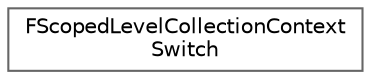 digraph "Graphical Class Hierarchy"
{
 // INTERACTIVE_SVG=YES
 // LATEX_PDF_SIZE
  bgcolor="transparent";
  edge [fontname=Helvetica,fontsize=10,labelfontname=Helvetica,labelfontsize=10];
  node [fontname=Helvetica,fontsize=10,shape=box,height=0.2,width=0.4];
  rankdir="LR";
  Node0 [id="Node000000",label="FScopedLevelCollectionContext\lSwitch",height=0.2,width=0.4,color="grey40", fillcolor="white", style="filled",URL="$d1/d7b/classFScopedLevelCollectionContextSwitch.html",tooltip="A helper RAII class to set the relevant context on a UWorld for a particular FLevelCollection within ..."];
}
